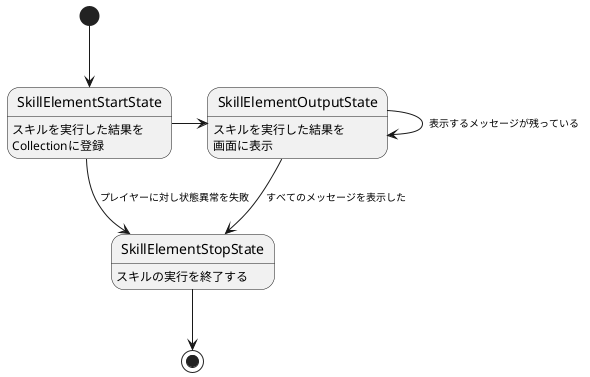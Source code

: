 ﻿@startuml
'https://plantuml.com/ja/state-diagram

<style>
stateDiagram {
  arrow {
    FontSize 10
  }
}
</style>

[*] --> SkillElementStartState
SkillElementStartState --> SkillElementStopState : プレイヤーに対し状態異常を失敗
SkillElementStartState -> SkillElementOutputState
SkillElementOutputState --> SkillElementOutputState : 表示するメッセージが残っている
SkillElementOutputState --> SkillElementStopState : すべてのメッセージを表示した
SkillElementStopState --> [*]

SkillElementStartState : スキルを実行した結果を\nCollectionに登録
SkillElementOutputState : スキルを実行した結果を\n画面に表示
SkillElementStopState : スキルの実行を終了する
@enduml